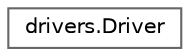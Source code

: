 digraph "Jerarquia Gràfica de la Classe"
{
 // INTERACTIVE_SVG=YES
 // LATEX_PDF_SIZE
  bgcolor="transparent";
  edge [fontname=Helvetica,fontsize=10,labelfontname=Helvetica,labelfontsize=10];
  node [fontname=Helvetica,fontsize=10,shape=box,height=0.2,width=0.4];
  rankdir="LR";
  Node0 [id="Node000000",label="drivers.Driver",height=0.2,width=0.4,color="grey40", fillcolor="white", style="filled",URL="$classdrivers_1_1_driver.html",tooltip="Driver de l'aplicació"];
}
